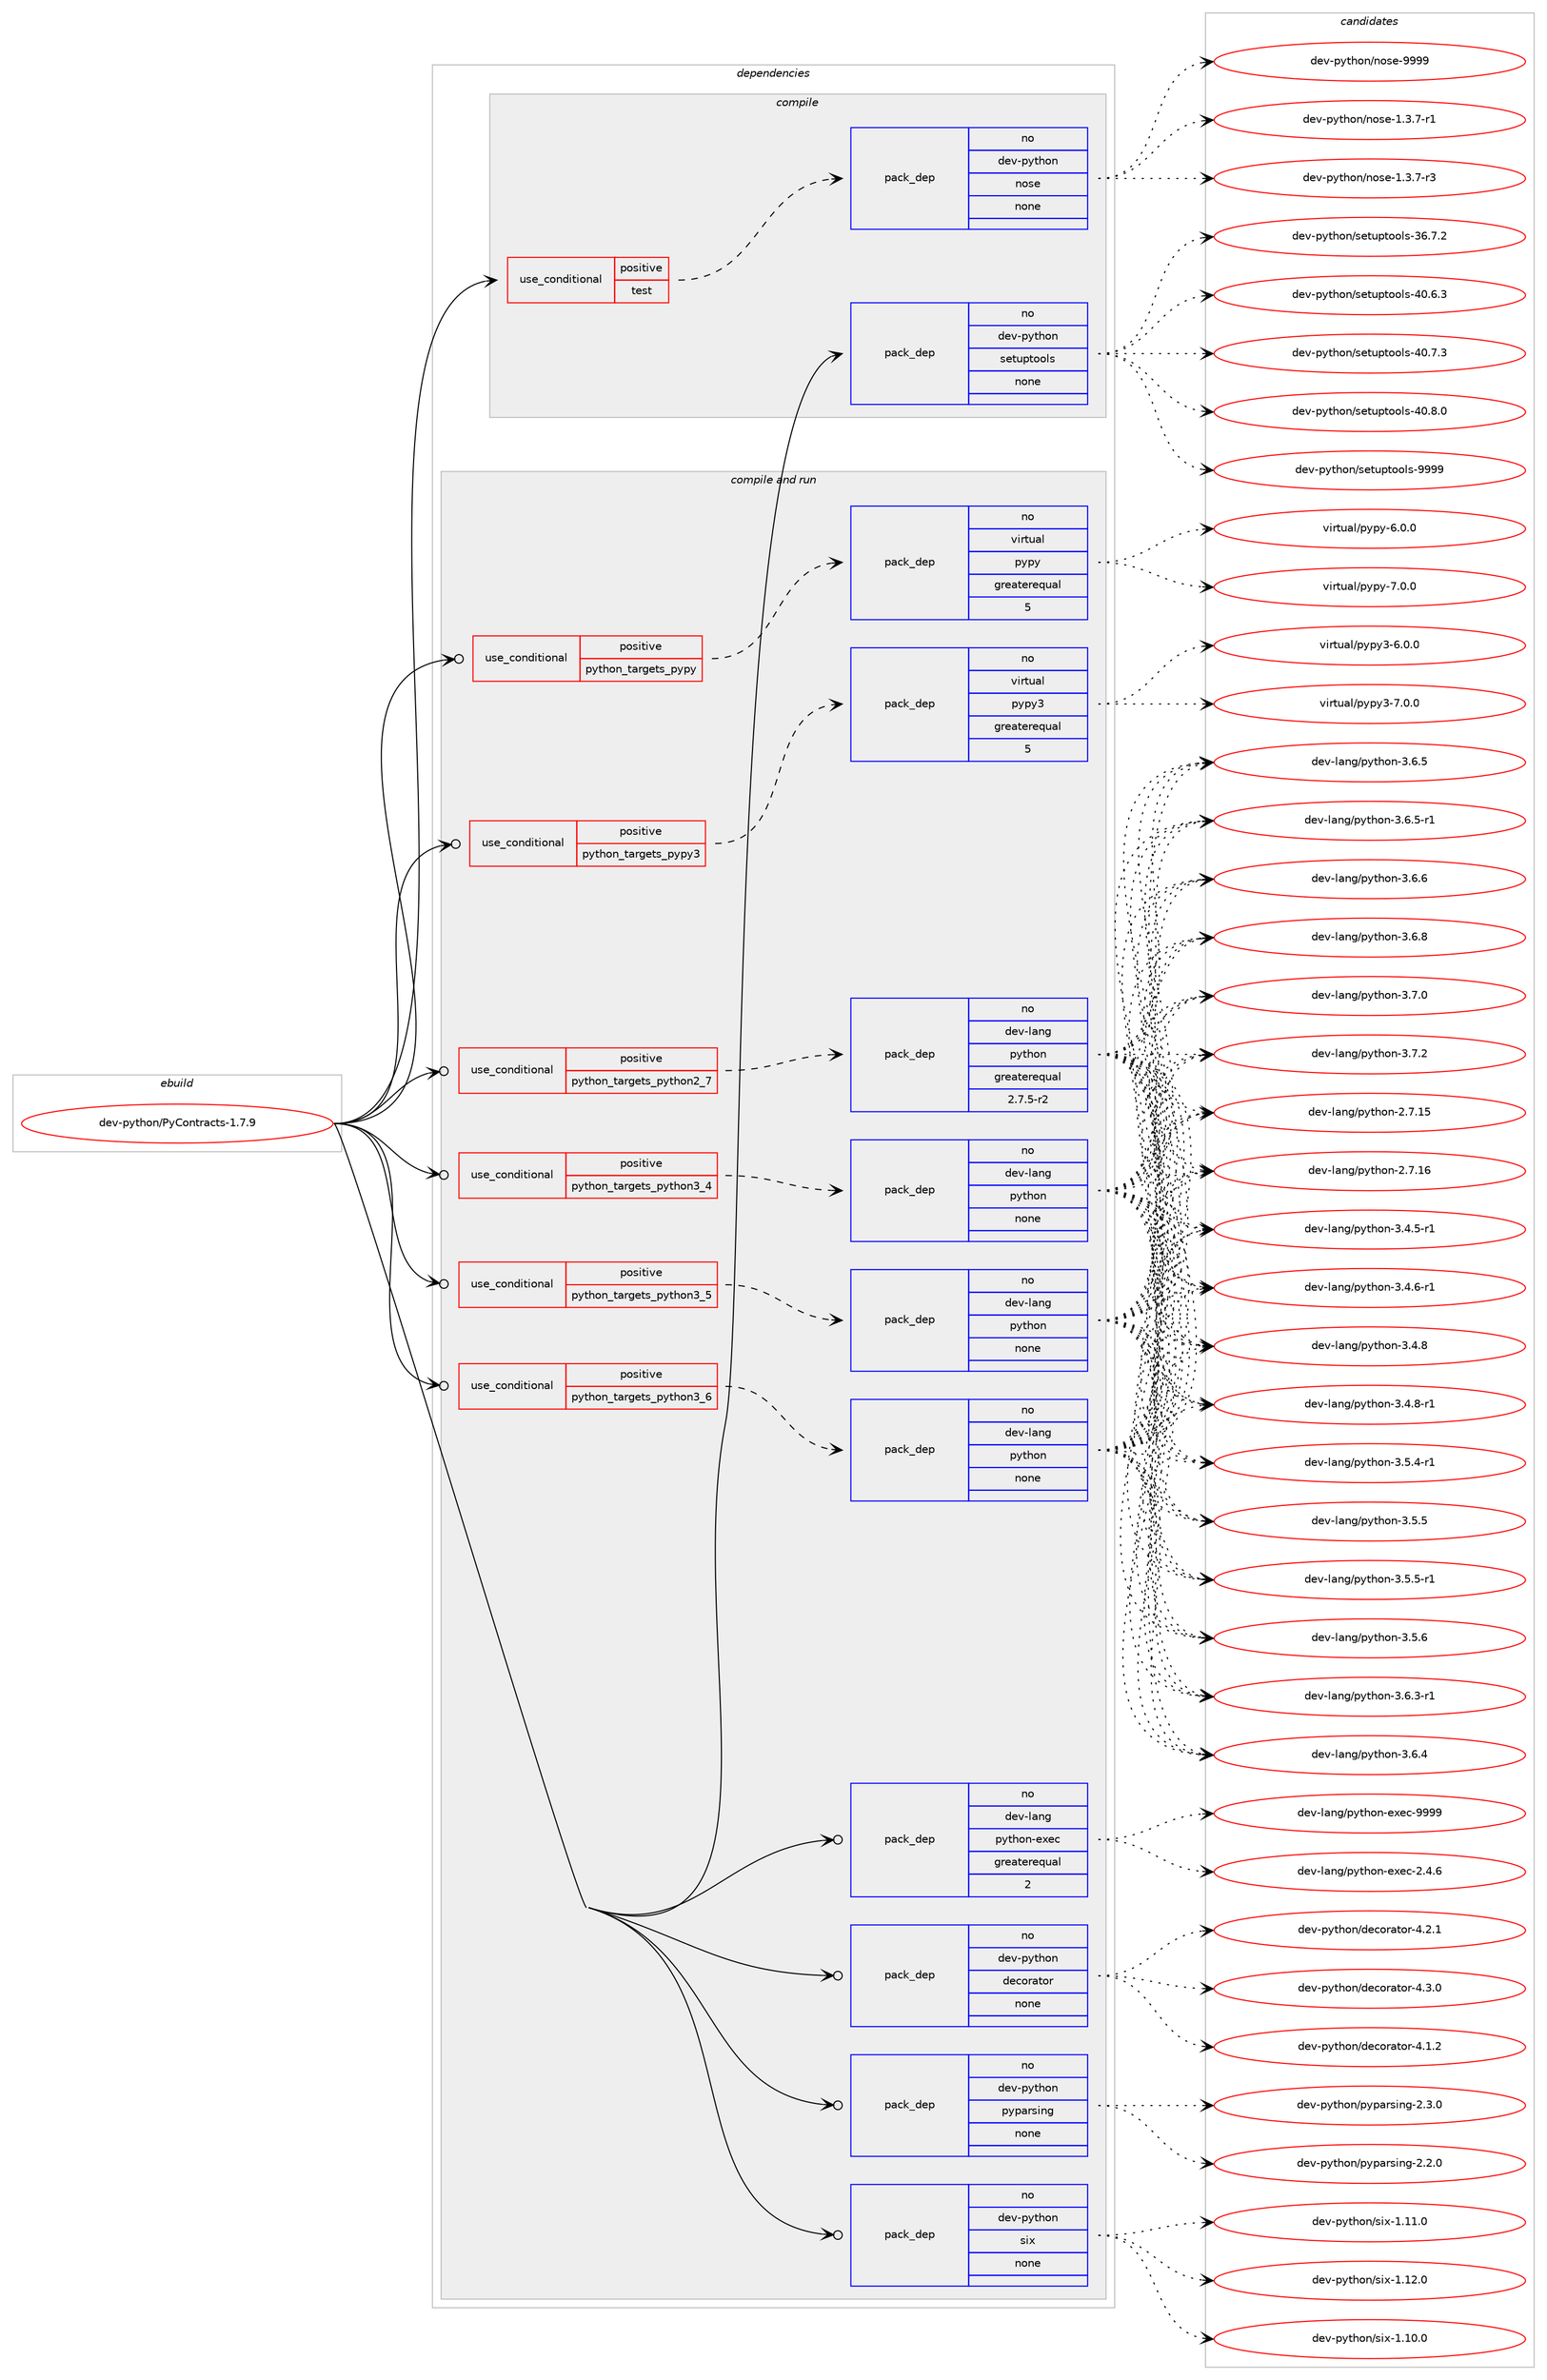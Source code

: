 digraph prolog {

# *************
# Graph options
# *************

newrank=true;
concentrate=true;
compound=true;
graph [rankdir=LR,fontname=Helvetica,fontsize=10,ranksep=1.5];#, ranksep=2.5, nodesep=0.2];
edge  [arrowhead=vee];
node  [fontname=Helvetica,fontsize=10];

# **********
# The ebuild
# **********

subgraph cluster_leftcol {
color=gray;
rank=same;
label=<<i>ebuild</i>>;
id [label="dev-python/PyContracts-1.7.9", color=red, width=4, href="../dev-python/PyContracts-1.7.9.svg"];
}

# ****************
# The dependencies
# ****************

subgraph cluster_midcol {
color=gray;
label=<<i>dependencies</i>>;
subgraph cluster_compile {
fillcolor="#eeeeee";
style=filled;
label=<<i>compile</i>>;
subgraph cond370356 {
dependency1397011 [label=<<TABLE BORDER="0" CELLBORDER="1" CELLSPACING="0" CELLPADDING="4"><TR><TD ROWSPAN="3" CELLPADDING="10">use_conditional</TD></TR><TR><TD>positive</TD></TR><TR><TD>test</TD></TR></TABLE>>, shape=none, color=red];
subgraph pack1003431 {
dependency1397012 [label=<<TABLE BORDER="0" CELLBORDER="1" CELLSPACING="0" CELLPADDING="4" WIDTH="220"><TR><TD ROWSPAN="6" CELLPADDING="30">pack_dep</TD></TR><TR><TD WIDTH="110">no</TD></TR><TR><TD>dev-python</TD></TR><TR><TD>nose</TD></TR><TR><TD>none</TD></TR><TR><TD></TD></TR></TABLE>>, shape=none, color=blue];
}
dependency1397011:e -> dependency1397012:w [weight=20,style="dashed",arrowhead="vee"];
}
id:e -> dependency1397011:w [weight=20,style="solid",arrowhead="vee"];
subgraph pack1003432 {
dependency1397013 [label=<<TABLE BORDER="0" CELLBORDER="1" CELLSPACING="0" CELLPADDING="4" WIDTH="220"><TR><TD ROWSPAN="6" CELLPADDING="30">pack_dep</TD></TR><TR><TD WIDTH="110">no</TD></TR><TR><TD>dev-python</TD></TR><TR><TD>setuptools</TD></TR><TR><TD>none</TD></TR><TR><TD></TD></TR></TABLE>>, shape=none, color=blue];
}
id:e -> dependency1397013:w [weight=20,style="solid",arrowhead="vee"];
}
subgraph cluster_compileandrun {
fillcolor="#eeeeee";
style=filled;
label=<<i>compile and run</i>>;
subgraph cond370357 {
dependency1397014 [label=<<TABLE BORDER="0" CELLBORDER="1" CELLSPACING="0" CELLPADDING="4"><TR><TD ROWSPAN="3" CELLPADDING="10">use_conditional</TD></TR><TR><TD>positive</TD></TR><TR><TD>python_targets_pypy</TD></TR></TABLE>>, shape=none, color=red];
subgraph pack1003433 {
dependency1397015 [label=<<TABLE BORDER="0" CELLBORDER="1" CELLSPACING="0" CELLPADDING="4" WIDTH="220"><TR><TD ROWSPAN="6" CELLPADDING="30">pack_dep</TD></TR><TR><TD WIDTH="110">no</TD></TR><TR><TD>virtual</TD></TR><TR><TD>pypy</TD></TR><TR><TD>greaterequal</TD></TR><TR><TD>5</TD></TR></TABLE>>, shape=none, color=blue];
}
dependency1397014:e -> dependency1397015:w [weight=20,style="dashed",arrowhead="vee"];
}
id:e -> dependency1397014:w [weight=20,style="solid",arrowhead="odotvee"];
subgraph cond370358 {
dependency1397016 [label=<<TABLE BORDER="0" CELLBORDER="1" CELLSPACING="0" CELLPADDING="4"><TR><TD ROWSPAN="3" CELLPADDING="10">use_conditional</TD></TR><TR><TD>positive</TD></TR><TR><TD>python_targets_pypy3</TD></TR></TABLE>>, shape=none, color=red];
subgraph pack1003434 {
dependency1397017 [label=<<TABLE BORDER="0" CELLBORDER="1" CELLSPACING="0" CELLPADDING="4" WIDTH="220"><TR><TD ROWSPAN="6" CELLPADDING="30">pack_dep</TD></TR><TR><TD WIDTH="110">no</TD></TR><TR><TD>virtual</TD></TR><TR><TD>pypy3</TD></TR><TR><TD>greaterequal</TD></TR><TR><TD>5</TD></TR></TABLE>>, shape=none, color=blue];
}
dependency1397016:e -> dependency1397017:w [weight=20,style="dashed",arrowhead="vee"];
}
id:e -> dependency1397016:w [weight=20,style="solid",arrowhead="odotvee"];
subgraph cond370359 {
dependency1397018 [label=<<TABLE BORDER="0" CELLBORDER="1" CELLSPACING="0" CELLPADDING="4"><TR><TD ROWSPAN="3" CELLPADDING="10">use_conditional</TD></TR><TR><TD>positive</TD></TR><TR><TD>python_targets_python2_7</TD></TR></TABLE>>, shape=none, color=red];
subgraph pack1003435 {
dependency1397019 [label=<<TABLE BORDER="0" CELLBORDER="1" CELLSPACING="0" CELLPADDING="4" WIDTH="220"><TR><TD ROWSPAN="6" CELLPADDING="30">pack_dep</TD></TR><TR><TD WIDTH="110">no</TD></TR><TR><TD>dev-lang</TD></TR><TR><TD>python</TD></TR><TR><TD>greaterequal</TD></TR><TR><TD>2.7.5-r2</TD></TR></TABLE>>, shape=none, color=blue];
}
dependency1397018:e -> dependency1397019:w [weight=20,style="dashed",arrowhead="vee"];
}
id:e -> dependency1397018:w [weight=20,style="solid",arrowhead="odotvee"];
subgraph cond370360 {
dependency1397020 [label=<<TABLE BORDER="0" CELLBORDER="1" CELLSPACING="0" CELLPADDING="4"><TR><TD ROWSPAN="3" CELLPADDING="10">use_conditional</TD></TR><TR><TD>positive</TD></TR><TR><TD>python_targets_python3_4</TD></TR></TABLE>>, shape=none, color=red];
subgraph pack1003436 {
dependency1397021 [label=<<TABLE BORDER="0" CELLBORDER="1" CELLSPACING="0" CELLPADDING="4" WIDTH="220"><TR><TD ROWSPAN="6" CELLPADDING="30">pack_dep</TD></TR><TR><TD WIDTH="110">no</TD></TR><TR><TD>dev-lang</TD></TR><TR><TD>python</TD></TR><TR><TD>none</TD></TR><TR><TD></TD></TR></TABLE>>, shape=none, color=blue];
}
dependency1397020:e -> dependency1397021:w [weight=20,style="dashed",arrowhead="vee"];
}
id:e -> dependency1397020:w [weight=20,style="solid",arrowhead="odotvee"];
subgraph cond370361 {
dependency1397022 [label=<<TABLE BORDER="0" CELLBORDER="1" CELLSPACING="0" CELLPADDING="4"><TR><TD ROWSPAN="3" CELLPADDING="10">use_conditional</TD></TR><TR><TD>positive</TD></TR><TR><TD>python_targets_python3_5</TD></TR></TABLE>>, shape=none, color=red];
subgraph pack1003437 {
dependency1397023 [label=<<TABLE BORDER="0" CELLBORDER="1" CELLSPACING="0" CELLPADDING="4" WIDTH="220"><TR><TD ROWSPAN="6" CELLPADDING="30">pack_dep</TD></TR><TR><TD WIDTH="110">no</TD></TR><TR><TD>dev-lang</TD></TR><TR><TD>python</TD></TR><TR><TD>none</TD></TR><TR><TD></TD></TR></TABLE>>, shape=none, color=blue];
}
dependency1397022:e -> dependency1397023:w [weight=20,style="dashed",arrowhead="vee"];
}
id:e -> dependency1397022:w [weight=20,style="solid",arrowhead="odotvee"];
subgraph cond370362 {
dependency1397024 [label=<<TABLE BORDER="0" CELLBORDER="1" CELLSPACING="0" CELLPADDING="4"><TR><TD ROWSPAN="3" CELLPADDING="10">use_conditional</TD></TR><TR><TD>positive</TD></TR><TR><TD>python_targets_python3_6</TD></TR></TABLE>>, shape=none, color=red];
subgraph pack1003438 {
dependency1397025 [label=<<TABLE BORDER="0" CELLBORDER="1" CELLSPACING="0" CELLPADDING="4" WIDTH="220"><TR><TD ROWSPAN="6" CELLPADDING="30">pack_dep</TD></TR><TR><TD WIDTH="110">no</TD></TR><TR><TD>dev-lang</TD></TR><TR><TD>python</TD></TR><TR><TD>none</TD></TR><TR><TD></TD></TR></TABLE>>, shape=none, color=blue];
}
dependency1397024:e -> dependency1397025:w [weight=20,style="dashed",arrowhead="vee"];
}
id:e -> dependency1397024:w [weight=20,style="solid",arrowhead="odotvee"];
subgraph pack1003439 {
dependency1397026 [label=<<TABLE BORDER="0" CELLBORDER="1" CELLSPACING="0" CELLPADDING="4" WIDTH="220"><TR><TD ROWSPAN="6" CELLPADDING="30">pack_dep</TD></TR><TR><TD WIDTH="110">no</TD></TR><TR><TD>dev-lang</TD></TR><TR><TD>python-exec</TD></TR><TR><TD>greaterequal</TD></TR><TR><TD>2</TD></TR></TABLE>>, shape=none, color=blue];
}
id:e -> dependency1397026:w [weight=20,style="solid",arrowhead="odotvee"];
subgraph pack1003440 {
dependency1397027 [label=<<TABLE BORDER="0" CELLBORDER="1" CELLSPACING="0" CELLPADDING="4" WIDTH="220"><TR><TD ROWSPAN="6" CELLPADDING="30">pack_dep</TD></TR><TR><TD WIDTH="110">no</TD></TR><TR><TD>dev-python</TD></TR><TR><TD>decorator</TD></TR><TR><TD>none</TD></TR><TR><TD></TD></TR></TABLE>>, shape=none, color=blue];
}
id:e -> dependency1397027:w [weight=20,style="solid",arrowhead="odotvee"];
subgraph pack1003441 {
dependency1397028 [label=<<TABLE BORDER="0" CELLBORDER="1" CELLSPACING="0" CELLPADDING="4" WIDTH="220"><TR><TD ROWSPAN="6" CELLPADDING="30">pack_dep</TD></TR><TR><TD WIDTH="110">no</TD></TR><TR><TD>dev-python</TD></TR><TR><TD>pyparsing</TD></TR><TR><TD>none</TD></TR><TR><TD></TD></TR></TABLE>>, shape=none, color=blue];
}
id:e -> dependency1397028:w [weight=20,style="solid",arrowhead="odotvee"];
subgraph pack1003442 {
dependency1397029 [label=<<TABLE BORDER="0" CELLBORDER="1" CELLSPACING="0" CELLPADDING="4" WIDTH="220"><TR><TD ROWSPAN="6" CELLPADDING="30">pack_dep</TD></TR><TR><TD WIDTH="110">no</TD></TR><TR><TD>dev-python</TD></TR><TR><TD>six</TD></TR><TR><TD>none</TD></TR><TR><TD></TD></TR></TABLE>>, shape=none, color=blue];
}
id:e -> dependency1397029:w [weight=20,style="solid",arrowhead="odotvee"];
}
subgraph cluster_run {
fillcolor="#eeeeee";
style=filled;
label=<<i>run</i>>;
}
}

# **************
# The candidates
# **************

subgraph cluster_choices {
rank=same;
color=gray;
label=<<i>candidates</i>>;

subgraph choice1003431 {
color=black;
nodesep=1;
choice10010111845112121116104111110471101111151014549465146554511449 [label="dev-python/nose-1.3.7-r1", color=red, width=4,href="../dev-python/nose-1.3.7-r1.svg"];
choice10010111845112121116104111110471101111151014549465146554511451 [label="dev-python/nose-1.3.7-r3", color=red, width=4,href="../dev-python/nose-1.3.7-r3.svg"];
choice10010111845112121116104111110471101111151014557575757 [label="dev-python/nose-9999", color=red, width=4,href="../dev-python/nose-9999.svg"];
dependency1397012:e -> choice10010111845112121116104111110471101111151014549465146554511449:w [style=dotted,weight="100"];
dependency1397012:e -> choice10010111845112121116104111110471101111151014549465146554511451:w [style=dotted,weight="100"];
dependency1397012:e -> choice10010111845112121116104111110471101111151014557575757:w [style=dotted,weight="100"];
}
subgraph choice1003432 {
color=black;
nodesep=1;
choice100101118451121211161041111104711510111611711211611111110811545515446554650 [label="dev-python/setuptools-36.7.2", color=red, width=4,href="../dev-python/setuptools-36.7.2.svg"];
choice100101118451121211161041111104711510111611711211611111110811545524846544651 [label="dev-python/setuptools-40.6.3", color=red, width=4,href="../dev-python/setuptools-40.6.3.svg"];
choice100101118451121211161041111104711510111611711211611111110811545524846554651 [label="dev-python/setuptools-40.7.3", color=red, width=4,href="../dev-python/setuptools-40.7.3.svg"];
choice100101118451121211161041111104711510111611711211611111110811545524846564648 [label="dev-python/setuptools-40.8.0", color=red, width=4,href="../dev-python/setuptools-40.8.0.svg"];
choice10010111845112121116104111110471151011161171121161111111081154557575757 [label="dev-python/setuptools-9999", color=red, width=4,href="../dev-python/setuptools-9999.svg"];
dependency1397013:e -> choice100101118451121211161041111104711510111611711211611111110811545515446554650:w [style=dotted,weight="100"];
dependency1397013:e -> choice100101118451121211161041111104711510111611711211611111110811545524846544651:w [style=dotted,weight="100"];
dependency1397013:e -> choice100101118451121211161041111104711510111611711211611111110811545524846554651:w [style=dotted,weight="100"];
dependency1397013:e -> choice100101118451121211161041111104711510111611711211611111110811545524846564648:w [style=dotted,weight="100"];
dependency1397013:e -> choice10010111845112121116104111110471151011161171121161111111081154557575757:w [style=dotted,weight="100"];
}
subgraph choice1003433 {
color=black;
nodesep=1;
choice1181051141161179710847112121112121455446484648 [label="virtual/pypy-6.0.0", color=red, width=4,href="../virtual/pypy-6.0.0.svg"];
choice1181051141161179710847112121112121455546484648 [label="virtual/pypy-7.0.0", color=red, width=4,href="../virtual/pypy-7.0.0.svg"];
dependency1397015:e -> choice1181051141161179710847112121112121455446484648:w [style=dotted,weight="100"];
dependency1397015:e -> choice1181051141161179710847112121112121455546484648:w [style=dotted,weight="100"];
}
subgraph choice1003434 {
color=black;
nodesep=1;
choice118105114116117971084711212111212151455446484648 [label="virtual/pypy3-6.0.0", color=red, width=4,href="../virtual/pypy3-6.0.0.svg"];
choice118105114116117971084711212111212151455546484648 [label="virtual/pypy3-7.0.0", color=red, width=4,href="../virtual/pypy3-7.0.0.svg"];
dependency1397017:e -> choice118105114116117971084711212111212151455446484648:w [style=dotted,weight="100"];
dependency1397017:e -> choice118105114116117971084711212111212151455546484648:w [style=dotted,weight="100"];
}
subgraph choice1003435 {
color=black;
nodesep=1;
choice10010111845108971101034711212111610411111045504655464953 [label="dev-lang/python-2.7.15", color=red, width=4,href="../dev-lang/python-2.7.15.svg"];
choice10010111845108971101034711212111610411111045504655464954 [label="dev-lang/python-2.7.16", color=red, width=4,href="../dev-lang/python-2.7.16.svg"];
choice1001011184510897110103471121211161041111104551465246534511449 [label="dev-lang/python-3.4.5-r1", color=red, width=4,href="../dev-lang/python-3.4.5-r1.svg"];
choice1001011184510897110103471121211161041111104551465246544511449 [label="dev-lang/python-3.4.6-r1", color=red, width=4,href="../dev-lang/python-3.4.6-r1.svg"];
choice100101118451089711010347112121116104111110455146524656 [label="dev-lang/python-3.4.8", color=red, width=4,href="../dev-lang/python-3.4.8.svg"];
choice1001011184510897110103471121211161041111104551465246564511449 [label="dev-lang/python-3.4.8-r1", color=red, width=4,href="../dev-lang/python-3.4.8-r1.svg"];
choice1001011184510897110103471121211161041111104551465346524511449 [label="dev-lang/python-3.5.4-r1", color=red, width=4,href="../dev-lang/python-3.5.4-r1.svg"];
choice100101118451089711010347112121116104111110455146534653 [label="dev-lang/python-3.5.5", color=red, width=4,href="../dev-lang/python-3.5.5.svg"];
choice1001011184510897110103471121211161041111104551465346534511449 [label="dev-lang/python-3.5.5-r1", color=red, width=4,href="../dev-lang/python-3.5.5-r1.svg"];
choice100101118451089711010347112121116104111110455146534654 [label="dev-lang/python-3.5.6", color=red, width=4,href="../dev-lang/python-3.5.6.svg"];
choice1001011184510897110103471121211161041111104551465446514511449 [label="dev-lang/python-3.6.3-r1", color=red, width=4,href="../dev-lang/python-3.6.3-r1.svg"];
choice100101118451089711010347112121116104111110455146544652 [label="dev-lang/python-3.6.4", color=red, width=4,href="../dev-lang/python-3.6.4.svg"];
choice100101118451089711010347112121116104111110455146544653 [label="dev-lang/python-3.6.5", color=red, width=4,href="../dev-lang/python-3.6.5.svg"];
choice1001011184510897110103471121211161041111104551465446534511449 [label="dev-lang/python-3.6.5-r1", color=red, width=4,href="../dev-lang/python-3.6.5-r1.svg"];
choice100101118451089711010347112121116104111110455146544654 [label="dev-lang/python-3.6.6", color=red, width=4,href="../dev-lang/python-3.6.6.svg"];
choice100101118451089711010347112121116104111110455146544656 [label="dev-lang/python-3.6.8", color=red, width=4,href="../dev-lang/python-3.6.8.svg"];
choice100101118451089711010347112121116104111110455146554648 [label="dev-lang/python-3.7.0", color=red, width=4,href="../dev-lang/python-3.7.0.svg"];
choice100101118451089711010347112121116104111110455146554650 [label="dev-lang/python-3.7.2", color=red, width=4,href="../dev-lang/python-3.7.2.svg"];
dependency1397019:e -> choice10010111845108971101034711212111610411111045504655464953:w [style=dotted,weight="100"];
dependency1397019:e -> choice10010111845108971101034711212111610411111045504655464954:w [style=dotted,weight="100"];
dependency1397019:e -> choice1001011184510897110103471121211161041111104551465246534511449:w [style=dotted,weight="100"];
dependency1397019:e -> choice1001011184510897110103471121211161041111104551465246544511449:w [style=dotted,weight="100"];
dependency1397019:e -> choice100101118451089711010347112121116104111110455146524656:w [style=dotted,weight="100"];
dependency1397019:e -> choice1001011184510897110103471121211161041111104551465246564511449:w [style=dotted,weight="100"];
dependency1397019:e -> choice1001011184510897110103471121211161041111104551465346524511449:w [style=dotted,weight="100"];
dependency1397019:e -> choice100101118451089711010347112121116104111110455146534653:w [style=dotted,weight="100"];
dependency1397019:e -> choice1001011184510897110103471121211161041111104551465346534511449:w [style=dotted,weight="100"];
dependency1397019:e -> choice100101118451089711010347112121116104111110455146534654:w [style=dotted,weight="100"];
dependency1397019:e -> choice1001011184510897110103471121211161041111104551465446514511449:w [style=dotted,weight="100"];
dependency1397019:e -> choice100101118451089711010347112121116104111110455146544652:w [style=dotted,weight="100"];
dependency1397019:e -> choice100101118451089711010347112121116104111110455146544653:w [style=dotted,weight="100"];
dependency1397019:e -> choice1001011184510897110103471121211161041111104551465446534511449:w [style=dotted,weight="100"];
dependency1397019:e -> choice100101118451089711010347112121116104111110455146544654:w [style=dotted,weight="100"];
dependency1397019:e -> choice100101118451089711010347112121116104111110455146544656:w [style=dotted,weight="100"];
dependency1397019:e -> choice100101118451089711010347112121116104111110455146554648:w [style=dotted,weight="100"];
dependency1397019:e -> choice100101118451089711010347112121116104111110455146554650:w [style=dotted,weight="100"];
}
subgraph choice1003436 {
color=black;
nodesep=1;
choice10010111845108971101034711212111610411111045504655464953 [label="dev-lang/python-2.7.15", color=red, width=4,href="../dev-lang/python-2.7.15.svg"];
choice10010111845108971101034711212111610411111045504655464954 [label="dev-lang/python-2.7.16", color=red, width=4,href="../dev-lang/python-2.7.16.svg"];
choice1001011184510897110103471121211161041111104551465246534511449 [label="dev-lang/python-3.4.5-r1", color=red, width=4,href="../dev-lang/python-3.4.5-r1.svg"];
choice1001011184510897110103471121211161041111104551465246544511449 [label="dev-lang/python-3.4.6-r1", color=red, width=4,href="../dev-lang/python-3.4.6-r1.svg"];
choice100101118451089711010347112121116104111110455146524656 [label="dev-lang/python-3.4.8", color=red, width=4,href="../dev-lang/python-3.4.8.svg"];
choice1001011184510897110103471121211161041111104551465246564511449 [label="dev-lang/python-3.4.8-r1", color=red, width=4,href="../dev-lang/python-3.4.8-r1.svg"];
choice1001011184510897110103471121211161041111104551465346524511449 [label="dev-lang/python-3.5.4-r1", color=red, width=4,href="../dev-lang/python-3.5.4-r1.svg"];
choice100101118451089711010347112121116104111110455146534653 [label="dev-lang/python-3.5.5", color=red, width=4,href="../dev-lang/python-3.5.5.svg"];
choice1001011184510897110103471121211161041111104551465346534511449 [label="dev-lang/python-3.5.5-r1", color=red, width=4,href="../dev-lang/python-3.5.5-r1.svg"];
choice100101118451089711010347112121116104111110455146534654 [label="dev-lang/python-3.5.6", color=red, width=4,href="../dev-lang/python-3.5.6.svg"];
choice1001011184510897110103471121211161041111104551465446514511449 [label="dev-lang/python-3.6.3-r1", color=red, width=4,href="../dev-lang/python-3.6.3-r1.svg"];
choice100101118451089711010347112121116104111110455146544652 [label="dev-lang/python-3.6.4", color=red, width=4,href="../dev-lang/python-3.6.4.svg"];
choice100101118451089711010347112121116104111110455146544653 [label="dev-lang/python-3.6.5", color=red, width=4,href="../dev-lang/python-3.6.5.svg"];
choice1001011184510897110103471121211161041111104551465446534511449 [label="dev-lang/python-3.6.5-r1", color=red, width=4,href="../dev-lang/python-3.6.5-r1.svg"];
choice100101118451089711010347112121116104111110455146544654 [label="dev-lang/python-3.6.6", color=red, width=4,href="../dev-lang/python-3.6.6.svg"];
choice100101118451089711010347112121116104111110455146544656 [label="dev-lang/python-3.6.8", color=red, width=4,href="../dev-lang/python-3.6.8.svg"];
choice100101118451089711010347112121116104111110455146554648 [label="dev-lang/python-3.7.0", color=red, width=4,href="../dev-lang/python-3.7.0.svg"];
choice100101118451089711010347112121116104111110455146554650 [label="dev-lang/python-3.7.2", color=red, width=4,href="../dev-lang/python-3.7.2.svg"];
dependency1397021:e -> choice10010111845108971101034711212111610411111045504655464953:w [style=dotted,weight="100"];
dependency1397021:e -> choice10010111845108971101034711212111610411111045504655464954:w [style=dotted,weight="100"];
dependency1397021:e -> choice1001011184510897110103471121211161041111104551465246534511449:w [style=dotted,weight="100"];
dependency1397021:e -> choice1001011184510897110103471121211161041111104551465246544511449:w [style=dotted,weight="100"];
dependency1397021:e -> choice100101118451089711010347112121116104111110455146524656:w [style=dotted,weight="100"];
dependency1397021:e -> choice1001011184510897110103471121211161041111104551465246564511449:w [style=dotted,weight="100"];
dependency1397021:e -> choice1001011184510897110103471121211161041111104551465346524511449:w [style=dotted,weight="100"];
dependency1397021:e -> choice100101118451089711010347112121116104111110455146534653:w [style=dotted,weight="100"];
dependency1397021:e -> choice1001011184510897110103471121211161041111104551465346534511449:w [style=dotted,weight="100"];
dependency1397021:e -> choice100101118451089711010347112121116104111110455146534654:w [style=dotted,weight="100"];
dependency1397021:e -> choice1001011184510897110103471121211161041111104551465446514511449:w [style=dotted,weight="100"];
dependency1397021:e -> choice100101118451089711010347112121116104111110455146544652:w [style=dotted,weight="100"];
dependency1397021:e -> choice100101118451089711010347112121116104111110455146544653:w [style=dotted,weight="100"];
dependency1397021:e -> choice1001011184510897110103471121211161041111104551465446534511449:w [style=dotted,weight="100"];
dependency1397021:e -> choice100101118451089711010347112121116104111110455146544654:w [style=dotted,weight="100"];
dependency1397021:e -> choice100101118451089711010347112121116104111110455146544656:w [style=dotted,weight="100"];
dependency1397021:e -> choice100101118451089711010347112121116104111110455146554648:w [style=dotted,weight="100"];
dependency1397021:e -> choice100101118451089711010347112121116104111110455146554650:w [style=dotted,weight="100"];
}
subgraph choice1003437 {
color=black;
nodesep=1;
choice10010111845108971101034711212111610411111045504655464953 [label="dev-lang/python-2.7.15", color=red, width=4,href="../dev-lang/python-2.7.15.svg"];
choice10010111845108971101034711212111610411111045504655464954 [label="dev-lang/python-2.7.16", color=red, width=4,href="../dev-lang/python-2.7.16.svg"];
choice1001011184510897110103471121211161041111104551465246534511449 [label="dev-lang/python-3.4.5-r1", color=red, width=4,href="../dev-lang/python-3.4.5-r1.svg"];
choice1001011184510897110103471121211161041111104551465246544511449 [label="dev-lang/python-3.4.6-r1", color=red, width=4,href="../dev-lang/python-3.4.6-r1.svg"];
choice100101118451089711010347112121116104111110455146524656 [label="dev-lang/python-3.4.8", color=red, width=4,href="../dev-lang/python-3.4.8.svg"];
choice1001011184510897110103471121211161041111104551465246564511449 [label="dev-lang/python-3.4.8-r1", color=red, width=4,href="../dev-lang/python-3.4.8-r1.svg"];
choice1001011184510897110103471121211161041111104551465346524511449 [label="dev-lang/python-3.5.4-r1", color=red, width=4,href="../dev-lang/python-3.5.4-r1.svg"];
choice100101118451089711010347112121116104111110455146534653 [label="dev-lang/python-3.5.5", color=red, width=4,href="../dev-lang/python-3.5.5.svg"];
choice1001011184510897110103471121211161041111104551465346534511449 [label="dev-lang/python-3.5.5-r1", color=red, width=4,href="../dev-lang/python-3.5.5-r1.svg"];
choice100101118451089711010347112121116104111110455146534654 [label="dev-lang/python-3.5.6", color=red, width=4,href="../dev-lang/python-3.5.6.svg"];
choice1001011184510897110103471121211161041111104551465446514511449 [label="dev-lang/python-3.6.3-r1", color=red, width=4,href="../dev-lang/python-3.6.3-r1.svg"];
choice100101118451089711010347112121116104111110455146544652 [label="dev-lang/python-3.6.4", color=red, width=4,href="../dev-lang/python-3.6.4.svg"];
choice100101118451089711010347112121116104111110455146544653 [label="dev-lang/python-3.6.5", color=red, width=4,href="../dev-lang/python-3.6.5.svg"];
choice1001011184510897110103471121211161041111104551465446534511449 [label="dev-lang/python-3.6.5-r1", color=red, width=4,href="../dev-lang/python-3.6.5-r1.svg"];
choice100101118451089711010347112121116104111110455146544654 [label="dev-lang/python-3.6.6", color=red, width=4,href="../dev-lang/python-3.6.6.svg"];
choice100101118451089711010347112121116104111110455146544656 [label="dev-lang/python-3.6.8", color=red, width=4,href="../dev-lang/python-3.6.8.svg"];
choice100101118451089711010347112121116104111110455146554648 [label="dev-lang/python-3.7.0", color=red, width=4,href="../dev-lang/python-3.7.0.svg"];
choice100101118451089711010347112121116104111110455146554650 [label="dev-lang/python-3.7.2", color=red, width=4,href="../dev-lang/python-3.7.2.svg"];
dependency1397023:e -> choice10010111845108971101034711212111610411111045504655464953:w [style=dotted,weight="100"];
dependency1397023:e -> choice10010111845108971101034711212111610411111045504655464954:w [style=dotted,weight="100"];
dependency1397023:e -> choice1001011184510897110103471121211161041111104551465246534511449:w [style=dotted,weight="100"];
dependency1397023:e -> choice1001011184510897110103471121211161041111104551465246544511449:w [style=dotted,weight="100"];
dependency1397023:e -> choice100101118451089711010347112121116104111110455146524656:w [style=dotted,weight="100"];
dependency1397023:e -> choice1001011184510897110103471121211161041111104551465246564511449:w [style=dotted,weight="100"];
dependency1397023:e -> choice1001011184510897110103471121211161041111104551465346524511449:w [style=dotted,weight="100"];
dependency1397023:e -> choice100101118451089711010347112121116104111110455146534653:w [style=dotted,weight="100"];
dependency1397023:e -> choice1001011184510897110103471121211161041111104551465346534511449:w [style=dotted,weight="100"];
dependency1397023:e -> choice100101118451089711010347112121116104111110455146534654:w [style=dotted,weight="100"];
dependency1397023:e -> choice1001011184510897110103471121211161041111104551465446514511449:w [style=dotted,weight="100"];
dependency1397023:e -> choice100101118451089711010347112121116104111110455146544652:w [style=dotted,weight="100"];
dependency1397023:e -> choice100101118451089711010347112121116104111110455146544653:w [style=dotted,weight="100"];
dependency1397023:e -> choice1001011184510897110103471121211161041111104551465446534511449:w [style=dotted,weight="100"];
dependency1397023:e -> choice100101118451089711010347112121116104111110455146544654:w [style=dotted,weight="100"];
dependency1397023:e -> choice100101118451089711010347112121116104111110455146544656:w [style=dotted,weight="100"];
dependency1397023:e -> choice100101118451089711010347112121116104111110455146554648:w [style=dotted,weight="100"];
dependency1397023:e -> choice100101118451089711010347112121116104111110455146554650:w [style=dotted,weight="100"];
}
subgraph choice1003438 {
color=black;
nodesep=1;
choice10010111845108971101034711212111610411111045504655464953 [label="dev-lang/python-2.7.15", color=red, width=4,href="../dev-lang/python-2.7.15.svg"];
choice10010111845108971101034711212111610411111045504655464954 [label="dev-lang/python-2.7.16", color=red, width=4,href="../dev-lang/python-2.7.16.svg"];
choice1001011184510897110103471121211161041111104551465246534511449 [label="dev-lang/python-3.4.5-r1", color=red, width=4,href="../dev-lang/python-3.4.5-r1.svg"];
choice1001011184510897110103471121211161041111104551465246544511449 [label="dev-lang/python-3.4.6-r1", color=red, width=4,href="../dev-lang/python-3.4.6-r1.svg"];
choice100101118451089711010347112121116104111110455146524656 [label="dev-lang/python-3.4.8", color=red, width=4,href="../dev-lang/python-3.4.8.svg"];
choice1001011184510897110103471121211161041111104551465246564511449 [label="dev-lang/python-3.4.8-r1", color=red, width=4,href="../dev-lang/python-3.4.8-r1.svg"];
choice1001011184510897110103471121211161041111104551465346524511449 [label="dev-lang/python-3.5.4-r1", color=red, width=4,href="../dev-lang/python-3.5.4-r1.svg"];
choice100101118451089711010347112121116104111110455146534653 [label="dev-lang/python-3.5.5", color=red, width=4,href="../dev-lang/python-3.5.5.svg"];
choice1001011184510897110103471121211161041111104551465346534511449 [label="dev-lang/python-3.5.5-r1", color=red, width=4,href="../dev-lang/python-3.5.5-r1.svg"];
choice100101118451089711010347112121116104111110455146534654 [label="dev-lang/python-3.5.6", color=red, width=4,href="../dev-lang/python-3.5.6.svg"];
choice1001011184510897110103471121211161041111104551465446514511449 [label="dev-lang/python-3.6.3-r1", color=red, width=4,href="../dev-lang/python-3.6.3-r1.svg"];
choice100101118451089711010347112121116104111110455146544652 [label="dev-lang/python-3.6.4", color=red, width=4,href="../dev-lang/python-3.6.4.svg"];
choice100101118451089711010347112121116104111110455146544653 [label="dev-lang/python-3.6.5", color=red, width=4,href="../dev-lang/python-3.6.5.svg"];
choice1001011184510897110103471121211161041111104551465446534511449 [label="dev-lang/python-3.6.5-r1", color=red, width=4,href="../dev-lang/python-3.6.5-r1.svg"];
choice100101118451089711010347112121116104111110455146544654 [label="dev-lang/python-3.6.6", color=red, width=4,href="../dev-lang/python-3.6.6.svg"];
choice100101118451089711010347112121116104111110455146544656 [label="dev-lang/python-3.6.8", color=red, width=4,href="../dev-lang/python-3.6.8.svg"];
choice100101118451089711010347112121116104111110455146554648 [label="dev-lang/python-3.7.0", color=red, width=4,href="../dev-lang/python-3.7.0.svg"];
choice100101118451089711010347112121116104111110455146554650 [label="dev-lang/python-3.7.2", color=red, width=4,href="../dev-lang/python-3.7.2.svg"];
dependency1397025:e -> choice10010111845108971101034711212111610411111045504655464953:w [style=dotted,weight="100"];
dependency1397025:e -> choice10010111845108971101034711212111610411111045504655464954:w [style=dotted,weight="100"];
dependency1397025:e -> choice1001011184510897110103471121211161041111104551465246534511449:w [style=dotted,weight="100"];
dependency1397025:e -> choice1001011184510897110103471121211161041111104551465246544511449:w [style=dotted,weight="100"];
dependency1397025:e -> choice100101118451089711010347112121116104111110455146524656:w [style=dotted,weight="100"];
dependency1397025:e -> choice1001011184510897110103471121211161041111104551465246564511449:w [style=dotted,weight="100"];
dependency1397025:e -> choice1001011184510897110103471121211161041111104551465346524511449:w [style=dotted,weight="100"];
dependency1397025:e -> choice100101118451089711010347112121116104111110455146534653:w [style=dotted,weight="100"];
dependency1397025:e -> choice1001011184510897110103471121211161041111104551465346534511449:w [style=dotted,weight="100"];
dependency1397025:e -> choice100101118451089711010347112121116104111110455146534654:w [style=dotted,weight="100"];
dependency1397025:e -> choice1001011184510897110103471121211161041111104551465446514511449:w [style=dotted,weight="100"];
dependency1397025:e -> choice100101118451089711010347112121116104111110455146544652:w [style=dotted,weight="100"];
dependency1397025:e -> choice100101118451089711010347112121116104111110455146544653:w [style=dotted,weight="100"];
dependency1397025:e -> choice1001011184510897110103471121211161041111104551465446534511449:w [style=dotted,weight="100"];
dependency1397025:e -> choice100101118451089711010347112121116104111110455146544654:w [style=dotted,weight="100"];
dependency1397025:e -> choice100101118451089711010347112121116104111110455146544656:w [style=dotted,weight="100"];
dependency1397025:e -> choice100101118451089711010347112121116104111110455146554648:w [style=dotted,weight="100"];
dependency1397025:e -> choice100101118451089711010347112121116104111110455146554650:w [style=dotted,weight="100"];
}
subgraph choice1003439 {
color=black;
nodesep=1;
choice1001011184510897110103471121211161041111104510112010199455046524654 [label="dev-lang/python-exec-2.4.6", color=red, width=4,href="../dev-lang/python-exec-2.4.6.svg"];
choice10010111845108971101034711212111610411111045101120101994557575757 [label="dev-lang/python-exec-9999", color=red, width=4,href="../dev-lang/python-exec-9999.svg"];
dependency1397026:e -> choice1001011184510897110103471121211161041111104510112010199455046524654:w [style=dotted,weight="100"];
dependency1397026:e -> choice10010111845108971101034711212111610411111045101120101994557575757:w [style=dotted,weight="100"];
}
subgraph choice1003440 {
color=black;
nodesep=1;
choice10010111845112121116104111110471001019911111497116111114455246494650 [label="dev-python/decorator-4.1.2", color=red, width=4,href="../dev-python/decorator-4.1.2.svg"];
choice10010111845112121116104111110471001019911111497116111114455246504649 [label="dev-python/decorator-4.2.1", color=red, width=4,href="../dev-python/decorator-4.2.1.svg"];
choice10010111845112121116104111110471001019911111497116111114455246514648 [label="dev-python/decorator-4.3.0", color=red, width=4,href="../dev-python/decorator-4.3.0.svg"];
dependency1397027:e -> choice10010111845112121116104111110471001019911111497116111114455246494650:w [style=dotted,weight="100"];
dependency1397027:e -> choice10010111845112121116104111110471001019911111497116111114455246504649:w [style=dotted,weight="100"];
dependency1397027:e -> choice10010111845112121116104111110471001019911111497116111114455246514648:w [style=dotted,weight="100"];
}
subgraph choice1003441 {
color=black;
nodesep=1;
choice100101118451121211161041111104711212111297114115105110103455046504648 [label="dev-python/pyparsing-2.2.0", color=red, width=4,href="../dev-python/pyparsing-2.2.0.svg"];
choice100101118451121211161041111104711212111297114115105110103455046514648 [label="dev-python/pyparsing-2.3.0", color=red, width=4,href="../dev-python/pyparsing-2.3.0.svg"];
dependency1397028:e -> choice100101118451121211161041111104711212111297114115105110103455046504648:w [style=dotted,weight="100"];
dependency1397028:e -> choice100101118451121211161041111104711212111297114115105110103455046514648:w [style=dotted,weight="100"];
}
subgraph choice1003442 {
color=black;
nodesep=1;
choice100101118451121211161041111104711510512045494649484648 [label="dev-python/six-1.10.0", color=red, width=4,href="../dev-python/six-1.10.0.svg"];
choice100101118451121211161041111104711510512045494649494648 [label="dev-python/six-1.11.0", color=red, width=4,href="../dev-python/six-1.11.0.svg"];
choice100101118451121211161041111104711510512045494649504648 [label="dev-python/six-1.12.0", color=red, width=4,href="../dev-python/six-1.12.0.svg"];
dependency1397029:e -> choice100101118451121211161041111104711510512045494649484648:w [style=dotted,weight="100"];
dependency1397029:e -> choice100101118451121211161041111104711510512045494649494648:w [style=dotted,weight="100"];
dependency1397029:e -> choice100101118451121211161041111104711510512045494649504648:w [style=dotted,weight="100"];
}
}

}
